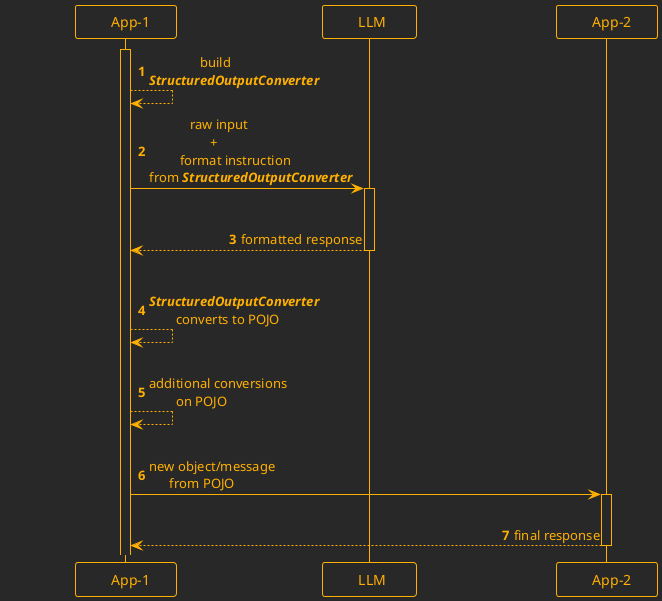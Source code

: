 @startuml
'https://plantuml.com/sequence-diagram
!theme crt-amber
skinparam sequenceMessageAlign direction
'skinparam BackgroundColor #f9f5f6
skinparam handwritten false
'skinparam SequenceArrowThickness 1

'skinparam ArrowFontColor #gray
skinparam sequence {
ParticipantPadding 65
}

autonumber
participant "\tApp-1\t" as app1
participant "\tLLM\t      " as llm
participant "\tApp-2\t" as app2

activate app1
app1 --> app1: \t       build \n<b><i>StructuredOutputConverter</b>

app1 -> llm: \t    raw input\n\t          +\n         format instruction \nfrom <b><i>StructuredOutputConverter
activate llm
||30||
llm --> app1: formatted response
deactivate llm
||30||
app1 --> app1: <b><i>StructuredOutputConverter</i></b> \n\tconverts to POJO
||20||
app1 --> app1: additional conversions\n        on POJO
||20||
app1 -> app2: new object/message\n      from POJO
activate app2
||20||
app2 --> app1: final response

deactivate app2
@enduml
